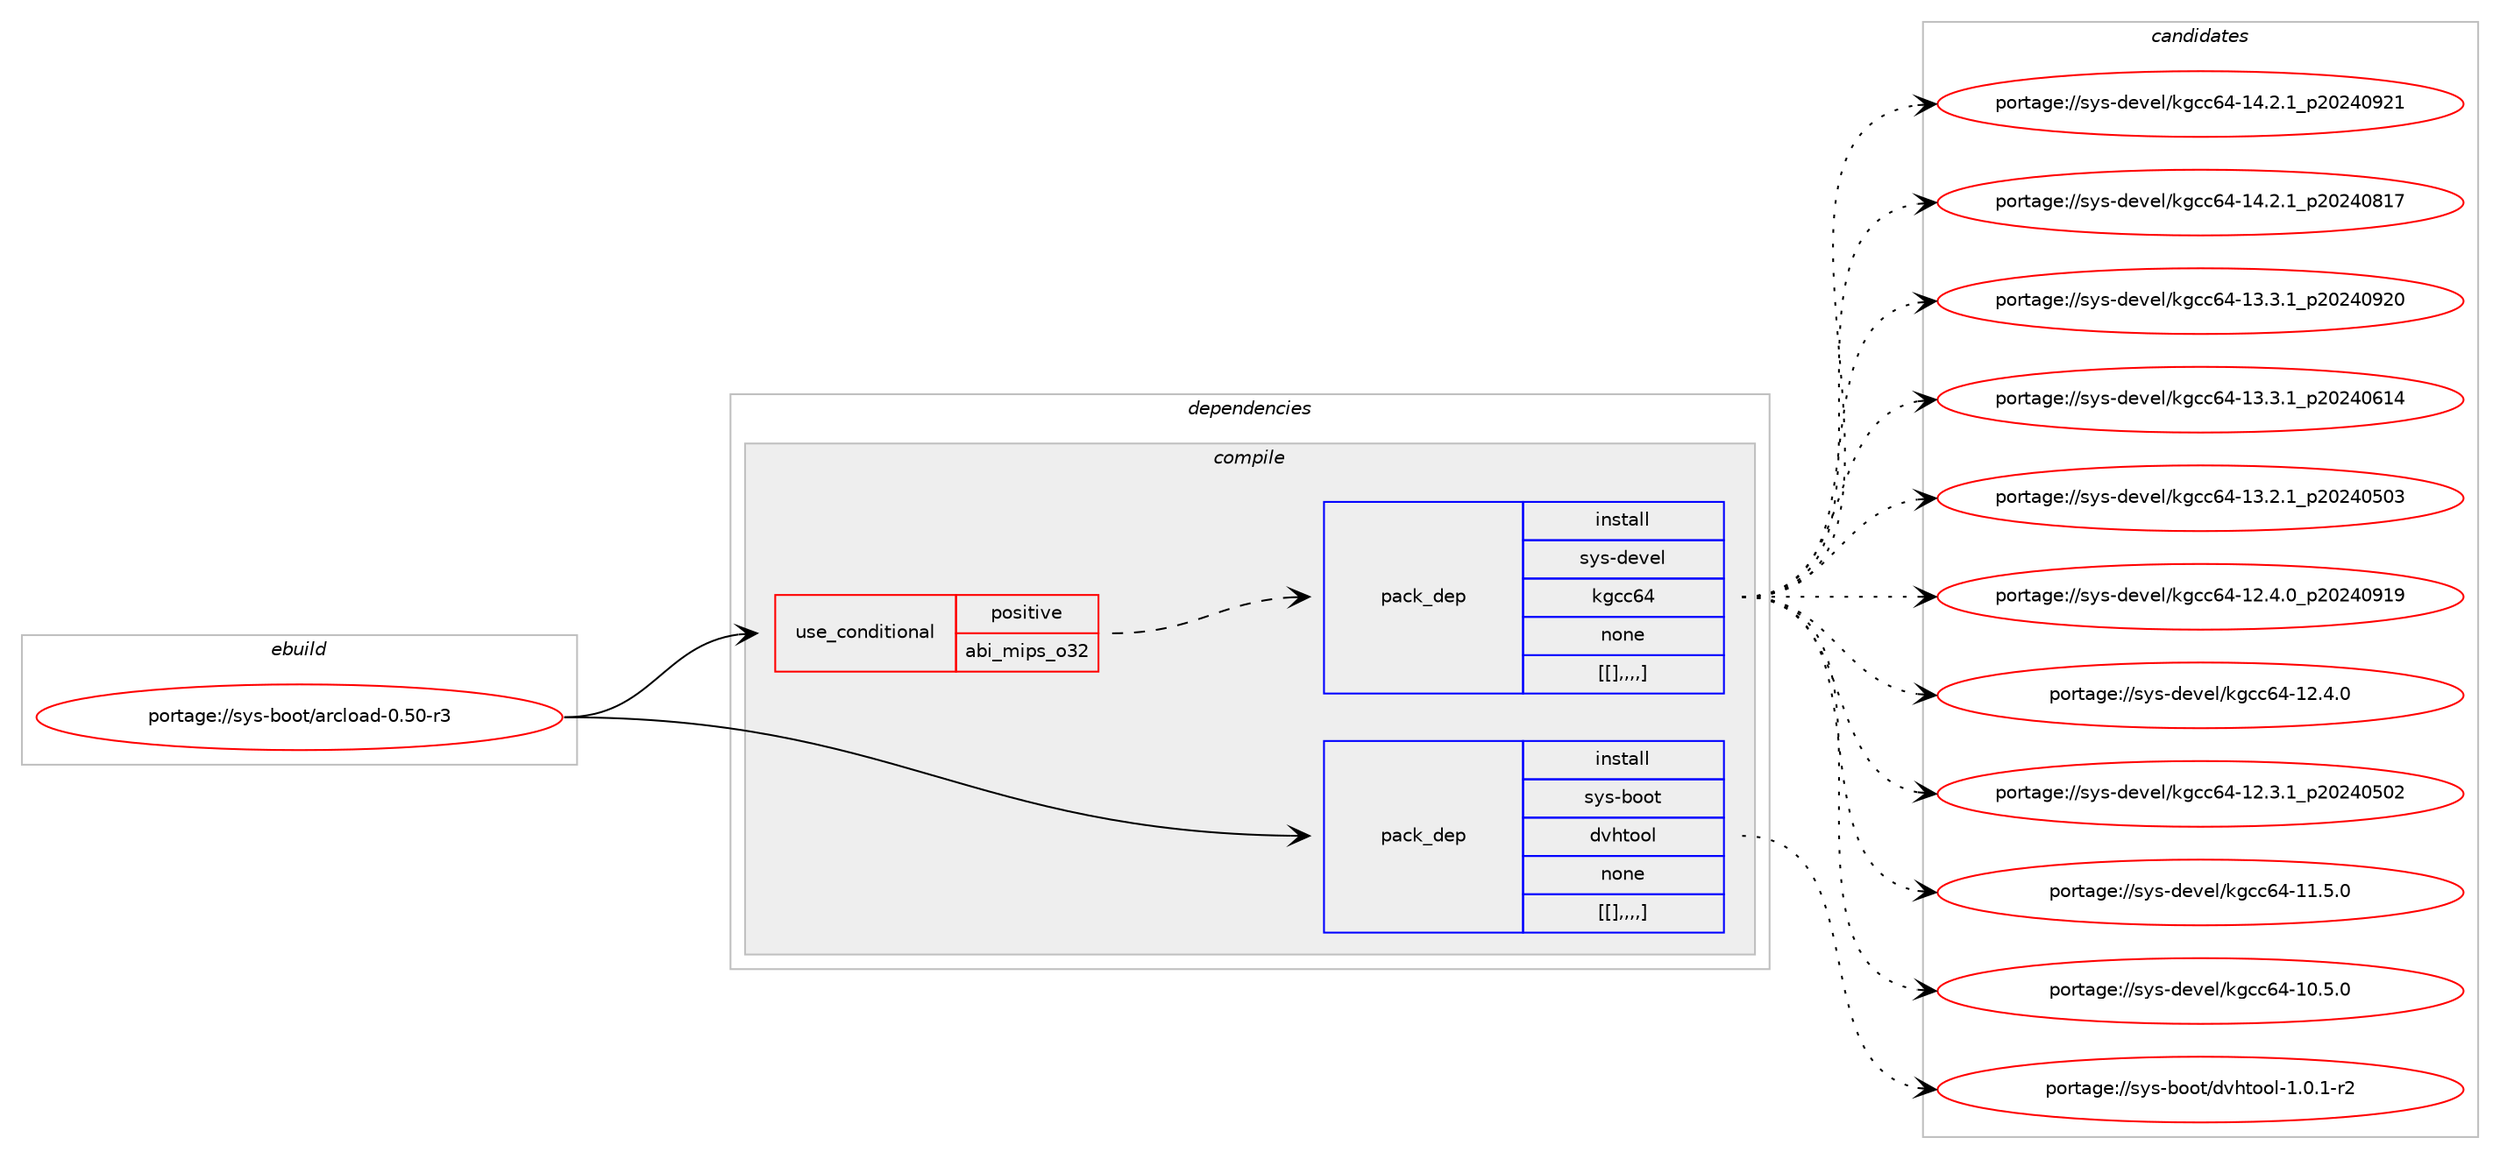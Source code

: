 digraph prolog {

# *************
# Graph options
# *************

newrank=true;
concentrate=true;
compound=true;
graph [rankdir=LR,fontname=Helvetica,fontsize=10,ranksep=1.5];#, ranksep=2.5, nodesep=0.2];
edge  [arrowhead=vee];
node  [fontname=Helvetica,fontsize=10];

# **********
# The ebuild
# **********

subgraph cluster_leftcol {
color=gray;
label=<<i>ebuild</i>>;
id [label="portage://sys-boot/arcload-0.50-r3", color=red, width=4, href="../sys-boot/arcload-0.50-r3.svg"];
}

# ****************
# The dependencies
# ****************

subgraph cluster_midcol {
color=gray;
label=<<i>dependencies</i>>;
subgraph cluster_compile {
fillcolor="#eeeeee";
style=filled;
label=<<i>compile</i>>;
subgraph cond118195 {
dependency440272 [label=<<TABLE BORDER="0" CELLBORDER="1" CELLSPACING="0" CELLPADDING="4"><TR><TD ROWSPAN="3" CELLPADDING="10">use_conditional</TD></TR><TR><TD>positive</TD></TR><TR><TD>abi_mips_o32</TD></TR></TABLE>>, shape=none, color=red];
subgraph pack319118 {
dependency440273 [label=<<TABLE BORDER="0" CELLBORDER="1" CELLSPACING="0" CELLPADDING="4" WIDTH="220"><TR><TD ROWSPAN="6" CELLPADDING="30">pack_dep</TD></TR><TR><TD WIDTH="110">install</TD></TR><TR><TD>sys-devel</TD></TR><TR><TD>kgcc64</TD></TR><TR><TD>none</TD></TR><TR><TD>[[],,,,]</TD></TR></TABLE>>, shape=none, color=blue];
}
dependency440272:e -> dependency440273:w [weight=20,style="dashed",arrowhead="vee"];
}
id:e -> dependency440272:w [weight=20,style="solid",arrowhead="vee"];
subgraph pack319119 {
dependency440274 [label=<<TABLE BORDER="0" CELLBORDER="1" CELLSPACING="0" CELLPADDING="4" WIDTH="220"><TR><TD ROWSPAN="6" CELLPADDING="30">pack_dep</TD></TR><TR><TD WIDTH="110">install</TD></TR><TR><TD>sys-boot</TD></TR><TR><TD>dvhtool</TD></TR><TR><TD>none</TD></TR><TR><TD>[[],,,,]</TD></TR></TABLE>>, shape=none, color=blue];
}
id:e -> dependency440274:w [weight=20,style="solid",arrowhead="vee"];
}
subgraph cluster_compileandrun {
fillcolor="#eeeeee";
style=filled;
label=<<i>compile and run</i>>;
}
subgraph cluster_run {
fillcolor="#eeeeee";
style=filled;
label=<<i>run</i>>;
}
}

# **************
# The candidates
# **************

subgraph cluster_choices {
rank=same;
color=gray;
label=<<i>candidates</i>>;

subgraph choice319118 {
color=black;
nodesep=1;
choice11512111545100101118101108471071039999545245495246504649951125048505248575049 [label="portage://sys-devel/kgcc64-14.2.1_p20240921", color=red, width=4,href="../sys-devel/kgcc64-14.2.1_p20240921.svg"];
choice11512111545100101118101108471071039999545245495246504649951125048505248564955 [label="portage://sys-devel/kgcc64-14.2.1_p20240817", color=red, width=4,href="../sys-devel/kgcc64-14.2.1_p20240817.svg"];
choice11512111545100101118101108471071039999545245495146514649951125048505248575048 [label="portage://sys-devel/kgcc64-13.3.1_p20240920", color=red, width=4,href="../sys-devel/kgcc64-13.3.1_p20240920.svg"];
choice11512111545100101118101108471071039999545245495146514649951125048505248544952 [label="portage://sys-devel/kgcc64-13.3.1_p20240614", color=red, width=4,href="../sys-devel/kgcc64-13.3.1_p20240614.svg"];
choice11512111545100101118101108471071039999545245495146504649951125048505248534851 [label="portage://sys-devel/kgcc64-13.2.1_p20240503", color=red, width=4,href="../sys-devel/kgcc64-13.2.1_p20240503.svg"];
choice11512111545100101118101108471071039999545245495046524648951125048505248574957 [label="portage://sys-devel/kgcc64-12.4.0_p20240919", color=red, width=4,href="../sys-devel/kgcc64-12.4.0_p20240919.svg"];
choice11512111545100101118101108471071039999545245495046524648 [label="portage://sys-devel/kgcc64-12.4.0", color=red, width=4,href="../sys-devel/kgcc64-12.4.0.svg"];
choice11512111545100101118101108471071039999545245495046514649951125048505248534850 [label="portage://sys-devel/kgcc64-12.3.1_p20240502", color=red, width=4,href="../sys-devel/kgcc64-12.3.1_p20240502.svg"];
choice11512111545100101118101108471071039999545245494946534648 [label="portage://sys-devel/kgcc64-11.5.0", color=red, width=4,href="../sys-devel/kgcc64-11.5.0.svg"];
choice11512111545100101118101108471071039999545245494846534648 [label="portage://sys-devel/kgcc64-10.5.0", color=red, width=4,href="../sys-devel/kgcc64-10.5.0.svg"];
dependency440273:e -> choice11512111545100101118101108471071039999545245495246504649951125048505248575049:w [style=dotted,weight="100"];
dependency440273:e -> choice11512111545100101118101108471071039999545245495246504649951125048505248564955:w [style=dotted,weight="100"];
dependency440273:e -> choice11512111545100101118101108471071039999545245495146514649951125048505248575048:w [style=dotted,weight="100"];
dependency440273:e -> choice11512111545100101118101108471071039999545245495146514649951125048505248544952:w [style=dotted,weight="100"];
dependency440273:e -> choice11512111545100101118101108471071039999545245495146504649951125048505248534851:w [style=dotted,weight="100"];
dependency440273:e -> choice11512111545100101118101108471071039999545245495046524648951125048505248574957:w [style=dotted,weight="100"];
dependency440273:e -> choice11512111545100101118101108471071039999545245495046524648:w [style=dotted,weight="100"];
dependency440273:e -> choice11512111545100101118101108471071039999545245495046514649951125048505248534850:w [style=dotted,weight="100"];
dependency440273:e -> choice11512111545100101118101108471071039999545245494946534648:w [style=dotted,weight="100"];
dependency440273:e -> choice11512111545100101118101108471071039999545245494846534648:w [style=dotted,weight="100"];
}
subgraph choice319119 {
color=black;
nodesep=1;
choice1151211154598111111116471001181041161111111084549464846494511450 [label="portage://sys-boot/dvhtool-1.0.1-r2", color=red, width=4,href="../sys-boot/dvhtool-1.0.1-r2.svg"];
dependency440274:e -> choice1151211154598111111116471001181041161111111084549464846494511450:w [style=dotted,weight="100"];
}
}

}
